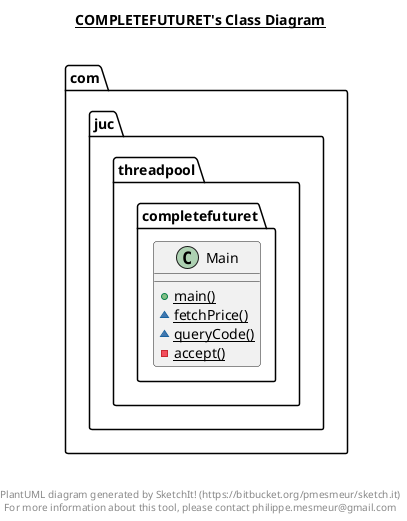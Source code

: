@startuml

title __COMPLETEFUTURET's Class Diagram__\n

  namespace com.juc.threadpool {
    namespace completefuturet {
      class com.juc.threadpool.completefuturet.Main {
          {static} + main()
          {static} ~ fetchPrice()
          {static} ~ queryCode()
          {static} - accept()
      }
    }
  }
  



right footer


PlantUML diagram generated by SketchIt! (https://bitbucket.org/pmesmeur/sketch.it)
For more information about this tool, please contact philippe.mesmeur@gmail.com
endfooter

@enduml
